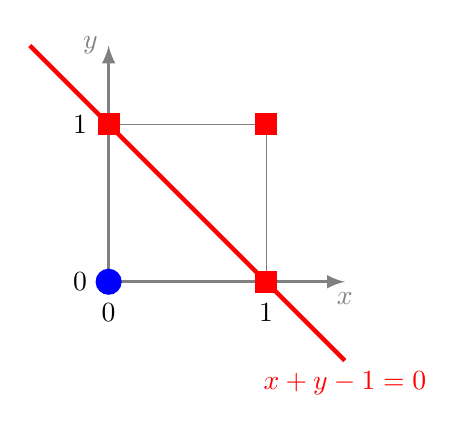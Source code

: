 \begin{tikzpicture}[scale=2]

\tikzstyle{rouge} = [fill,rectangle,red,scale=1.2];
\tikzstyle{bleu} = [fill,circle,blue] ;

\draw[gray] (0,0) grid ++(1,1);
\draw[->,>=latex, very thick,gray] (0,0)--(1.5,0) node[below] {$x$};
\draw[->,>=latex, very thick, gray] (0,0)--(0,1.5) node[left] {$y$};


 \node[bleu] at (0,0) {};
 \node[rouge] at (1,0) {};
 \node[rouge] at (0,1) {};
 \node[rouge] at (1,1) {};

\draw[red,ultra thick] (-0.5,1.5) -- (1.5,-0.5) node[red,below]{$x+y-1=0$};

\node at (0,0)[below=1ex] {$0$};
\node at (1,0)[below=1ex] {$1$};
\node at (0,0)[left=1ex] {$0$};
\node at (0,1)[left=1ex] {$1$};

\end{tikzpicture}